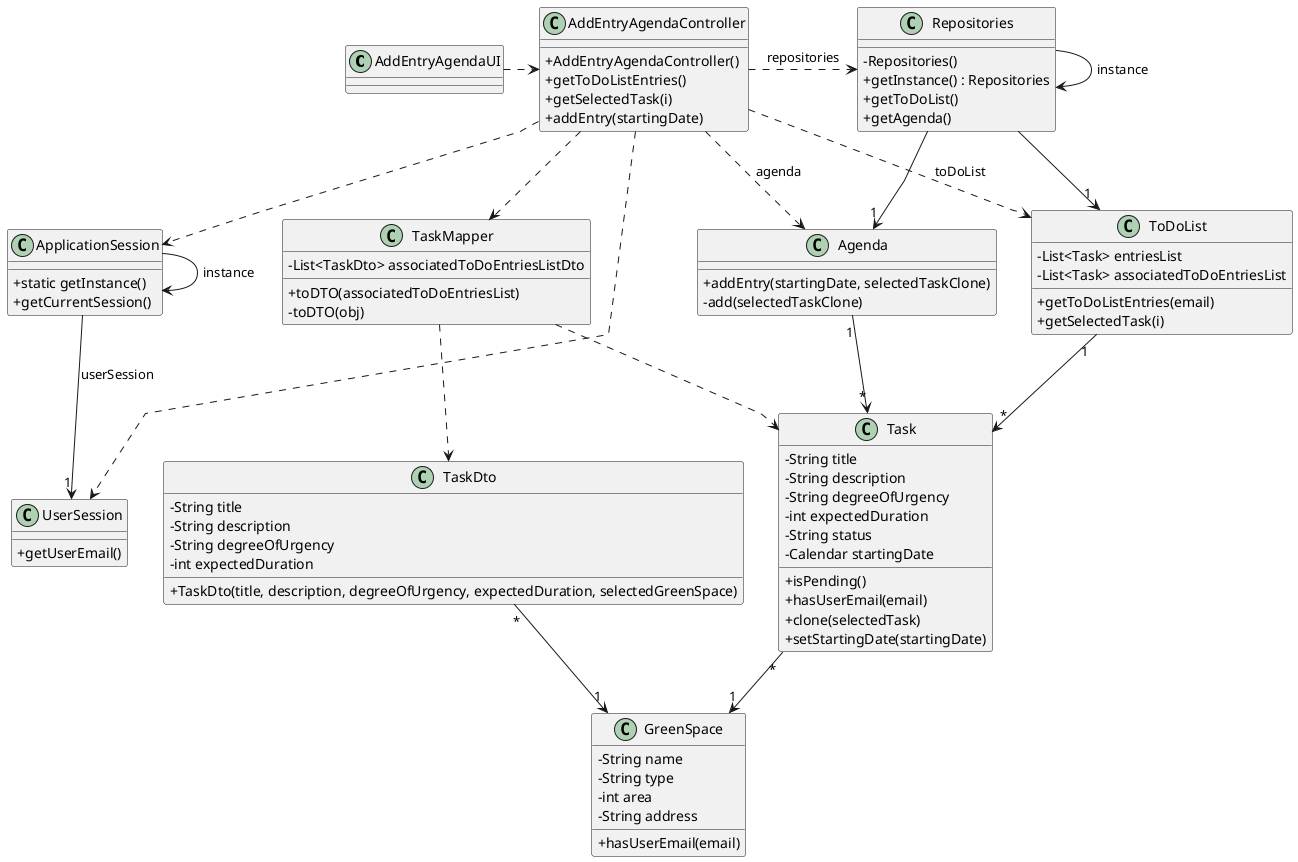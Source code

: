 @startuml
'skinparam monochrome true
skinparam packageStyle rectangle
skinparam shadowing false
skinparam linetype polyline
'skinparam linetype orto

skinparam classAttributeIconSize 0

'left to right direction

class AddEntryAgendaUI
{

}

class AddEntryAgendaController
{
    + AddEntryAgendaController()
    + getToDoListEntries()
    + getSelectedTask(i)
    + addEntry(startingDate)
}

class ApplicationSession
{
    + static getInstance()
    + getCurrentSession()
}

class Repositories
{
    - Repositories()
    + getInstance() : Repositories
    + getToDoList()
    + getAgenda()
}

class UserSession
{
    + getUserEmail()
}

class ToDoList
{
    - List<Task> entriesList
    - List<Task> associatedToDoEntriesList
    + getToDoListEntries(email)
    + getSelectedTask(i)
}

class GreenSpace
{
    - String name
    - String type
    - int area
    - String address
    + hasUserEmail(email)
}

class TaskMapper
{
    - List<TaskDto> associatedToDoEntriesListDto
    + toDTO(associatedToDoEntriesList)
    - toDTO(obj)
}

class TaskDto
{
    - String title
    - String description
    - String degreeOfUrgency
    - int expectedDuration
    + TaskDto(title, description, degreeOfUrgency, expectedDuration, selectedGreenSpace)
}

class Task
{
    - String title
    - String description
    - String degreeOfUrgency
    - int expectedDuration
    - String status
    - Calendar startingDate
    + isPending()
    + hasUserEmail(email)
    + clone(selectedTask)
    + setStartingDate(startingDate)
}

class Agenda
{
    + addEntry(startingDate, selectedTaskClone)
    - add(selectedTaskClone)
}

Repositories -> Repositories : instance
ApplicationSession -> ApplicationSession : instance

AddEntryAgendaUI .> AddEntryAgendaController

AddEntryAgendaController .> Repositories : repositories

Repositories -> "1" Agenda
Repositories -> "1" ToDoList

AddEntryAgendaController ..> ApplicationSession
AddEntryAgendaController ..> UserSession
AddEntryAgendaController ..> ToDoList : toDoList
AddEntryAgendaController ..> Agenda : agenda
AddEntryAgendaController ..> TaskMapper

ToDoList "1" --> "*" Task
Agenda "1" --> "*" Task

Task "*" --> "1" GreenSpace
TaskDto "*" --> "1" GreenSpace

TaskMapper ..> TaskDto
TaskMapper ..> Task

ApplicationSession --> "1" UserSession : userSession

@enduml